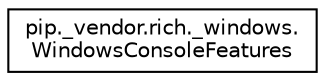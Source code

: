 digraph "Graphical Class Hierarchy"
{
 // LATEX_PDF_SIZE
  edge [fontname="Helvetica",fontsize="10",labelfontname="Helvetica",labelfontsize="10"];
  node [fontname="Helvetica",fontsize="10",shape=record];
  rankdir="LR";
  Node0 [label="pip._vendor.rich._windows.\lWindowsConsoleFeatures",height=0.2,width=0.4,color="black", fillcolor="white", style="filled",URL="$classpip_1_1__vendor_1_1rich_1_1__windows_1_1WindowsConsoleFeatures.html",tooltip=" "];
}
